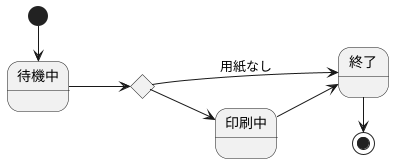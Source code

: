 @startuml
left to right direction
[*] -right-> 待機中
state a <<choice>>
state a <<choice>>

待機中 -down-> a
a --> 印刷中
a -right-> 終了: 用紙なし
印刷中 --> 終了
終了 -right-> [*]
@enduml
